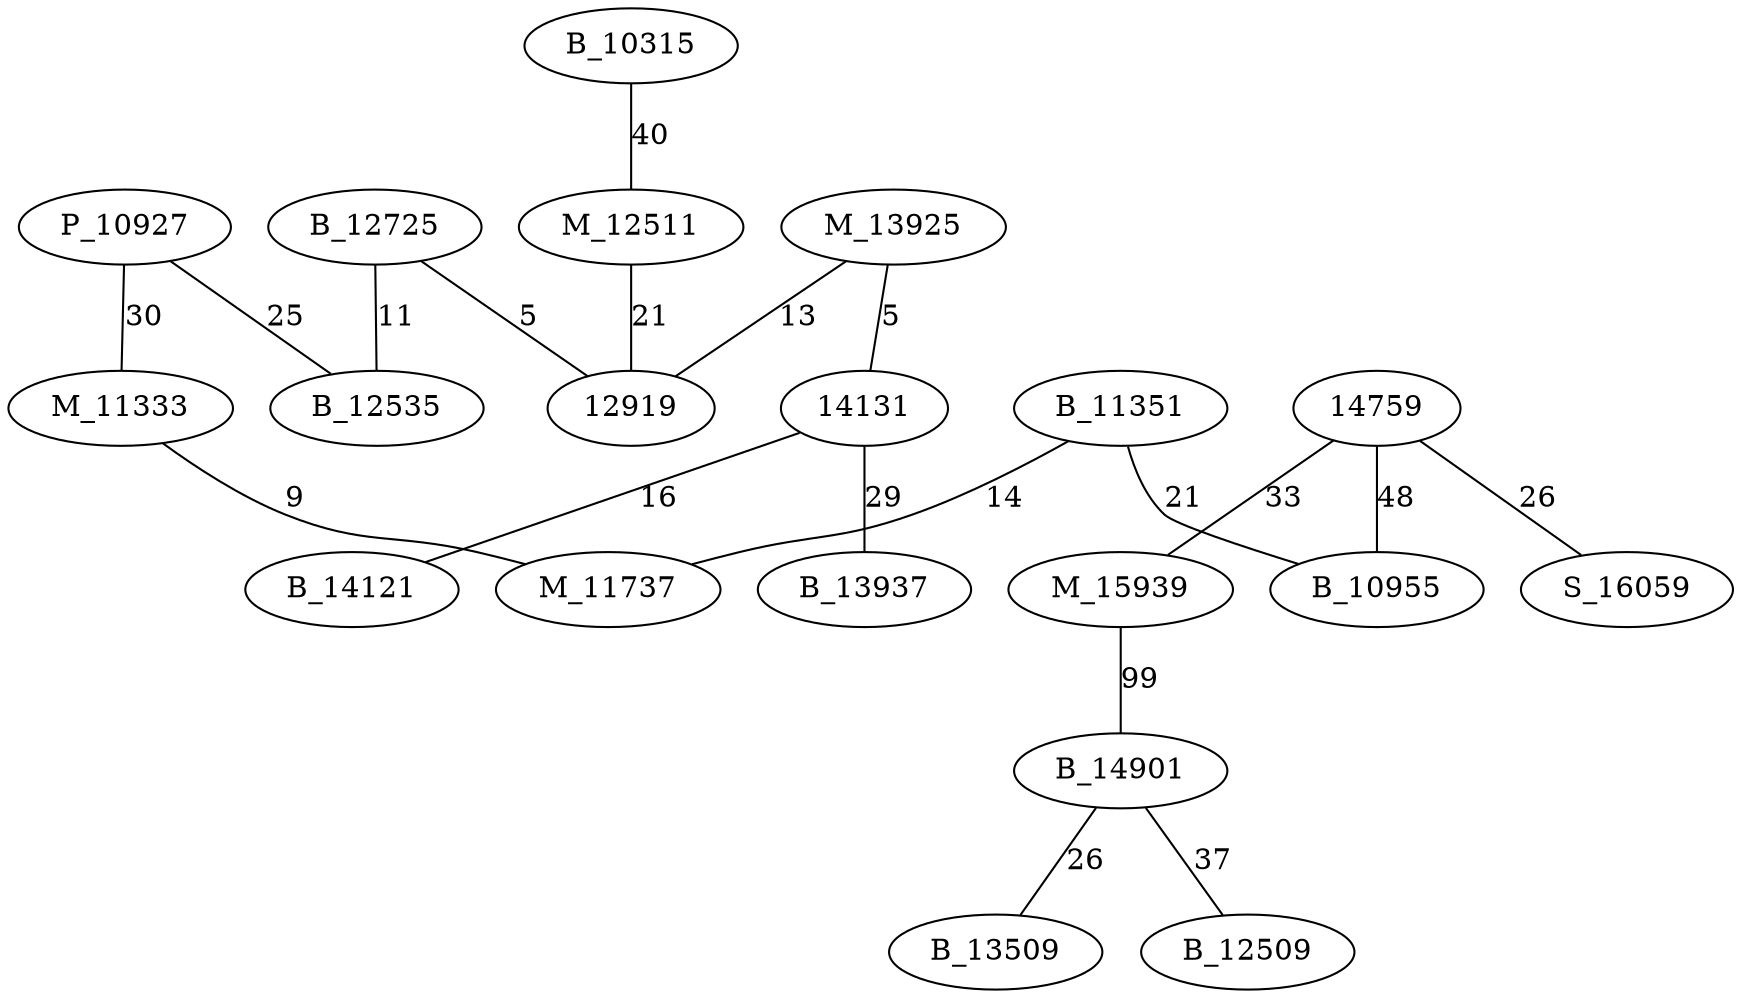 graph chemin {

	P_10927 -- B_12535 [label=25]
	P_10927 -- M_11333 [label=30]
	B_11351 -- B_10955 [label=21]
	B_11351 -- M_11737 [label=14]
	14759 -- M_15939 [label=33]
	14759 -- B_10955 [label=48]
	14759 -- S_16059 [label=26]
	B_12725 -- 12919 [label=5]
	B_12725 -- B_12535 [label=11]
	M_15939 -- B_14901 [label=99]
	M_11333 -- M_11737 [label=9]
	B_10315 -- M_12511 [label=40]
	B_14901 -- B_13509 [label=26]
	B_14901 -- B_12509 [label=37]
	M_13925 -- 12919 [label=13]
	M_13925 -- 14131 [label=5]
	14131 -- B_14121 [label=16]
	14131 -- B_13937 [label=29]
	M_12511 -- 12919 [label=21]

}

